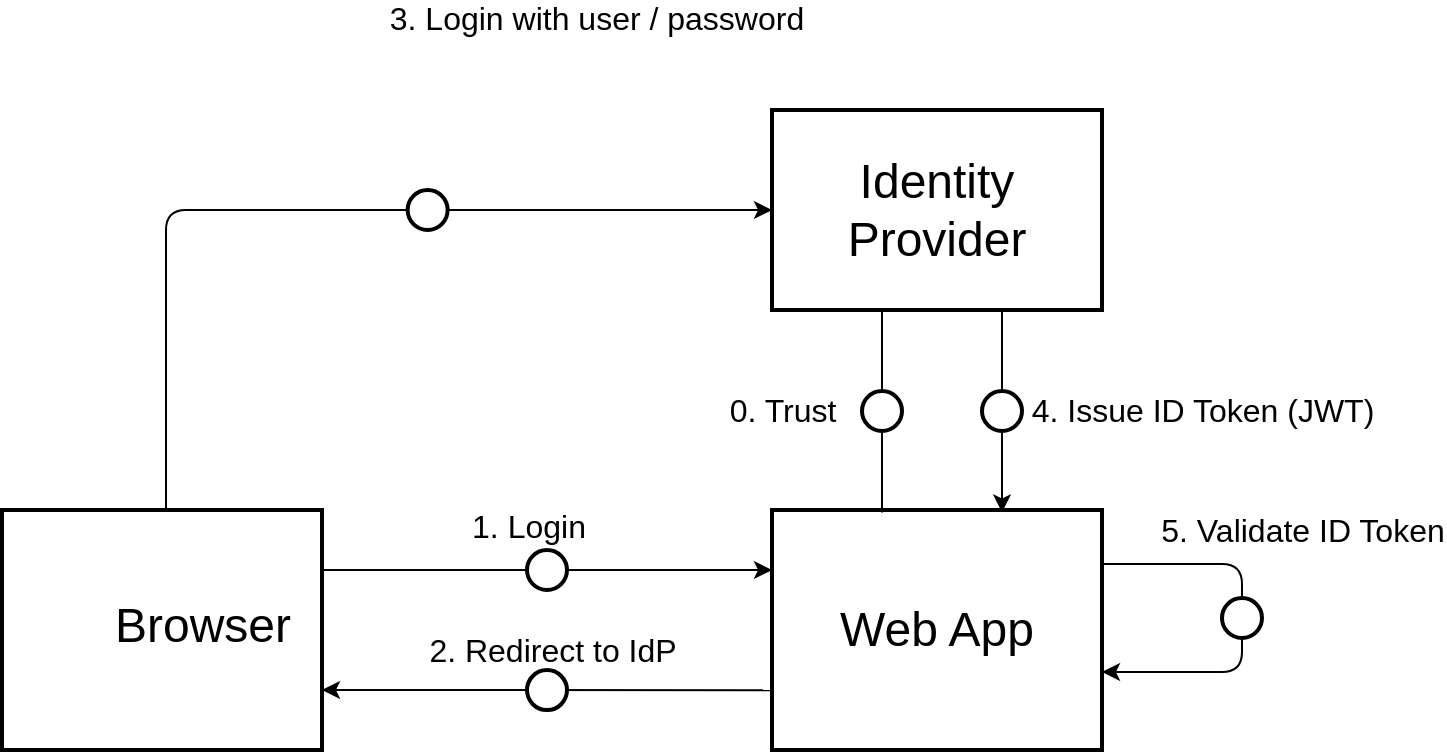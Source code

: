 <mxfile version="13.6.2" type="device"><diagram id="0zw1ocKlnO8WPTwlM6pe" name="Page-1"><mxGraphModel dx="1106" dy="1003" grid="1" gridSize="10" guides="1" tooltips="1" connect="1" arrows="1" fold="1" page="1" pageScale="1" pageWidth="850" pageHeight="1100" math="0" shadow="0"><root><mxCell id="0"/><mxCell id="1" parent="0"/><mxCell id="4vl7KU5Kmgvf35vjx0Rt-3" value="&lt;font style=&quot;font-size: 24px&quot;&gt;Identity Provider&lt;/font&gt;" style="shape=tamBDlibrary.agent2;rounded=0;whiteSpace=wrap;html=1;strokeWidth=2;humanx=0.5;humany=0.5;multiple=0;human=0;" parent="1" vertex="1"><mxGeometry x="425" y="280" width="165" height="100" as="geometry"/></mxCell><mxCell id="4vl7KU5Kmgvf35vjx0Rt-4" value="&lt;font style=&quot;font-size: 24px&quot;&gt;Web App&lt;/font&gt;" style="shape=tamBDlibrary.agent2;rounded=0;whiteSpace=wrap;html=1;strokeWidth=2;humanx=0.5;humany=0.5;multiple=0;human=0;" parent="1" vertex="1"><mxGeometry x="425" y="480" width="165" height="120" as="geometry"/></mxCell><mxCell id="4vl7KU5Kmgvf35vjx0Rt-7" value="" style="group" parent="1" vertex="1" connectable="0"><mxGeometry x="40" y="480" width="160" height="120" as="geometry"/></mxCell><mxCell id="4vl7KU5Kmgvf35vjx0Rt-5" value="" style="shape=tamBDlibrary.agent2;rounded=0;whiteSpace=wrap;html=1;strokeWidth=2;humanx=0.2;humany=0.51;multiple=0;human=1;" parent="4vl7KU5Kmgvf35vjx0Rt-7" vertex="1"><mxGeometry width="160" height="120" as="geometry"/></mxCell><mxCell id="4vl7KU5Kmgvf35vjx0Rt-6" value="&lt;font style=&quot;font-size: 24px&quot;&gt;Browser&lt;/font&gt;" style="text;html=1;align=center;verticalAlign=middle;resizable=0;points=[];autosize=1;" parent="4vl7KU5Kmgvf35vjx0Rt-7" vertex="1"><mxGeometry x="50" y="48" width="100" height="20" as="geometry"/></mxCell><mxCell id="4vl7KU5Kmgvf35vjx0Rt-8" value="" style="startArrow=none;endArrow=classic;rounded=1;endFill=1;entryX=0;entryY=0.175;entryDx=0;entryDy=0;entryPerimeter=0;" parent="1" edge="1"><mxGeometry relative="1" as="geometry"><mxPoint x="200" y="510" as="sourcePoint"/><mxPoint x="425" y="510" as="targetPoint"/></mxGeometry></mxCell><mxCell id="4vl7KU5Kmgvf35vjx0Rt-10" value="&lt;font style=&quot;font-size: 16px&quot;&gt;1. Login&lt;/font&gt;" style="edgeLabel;html=1;align=center;verticalAlign=middle;resizable=0;points=[];" parent="4vl7KU5Kmgvf35vjx0Rt-8" vertex="1" connectable="0"><mxGeometry x="-0.394" relative="1" as="geometry"><mxPoint x="34.96" y="-22.7" as="offset"/></mxGeometry></mxCell><mxCell id="4vl7KU5Kmgvf35vjx0Rt-9" value="" style="ellipse;whiteSpace=wrap;html=1;aspect=fixed;strokeColor=#000000;strokeWidth=2;fillColor=#FFFFFF;gradientColor=none;shadow=0;" parent="4vl7KU5Kmgvf35vjx0Rt-8" connectable="0" vertex="1"><mxGeometry width="20" height="20" relative="1" as="geometry"><mxPoint x="-10" y="-10" as="offset"/></mxGeometry></mxCell><mxCell id="4vl7KU5Kmgvf35vjx0Rt-11" value="" style="startArrow=classic;endArrow=none;rounded=1;startFill=1;entryX=0;entryY=0.526;entryDx=0;entryDy=0;entryPerimeter=0;" parent="1" edge="1"><mxGeometry relative="1" as="geometry"><mxPoint x="200" y="570" as="sourcePoint"/><mxPoint x="425" y="570.12" as="targetPoint"/></mxGeometry></mxCell><mxCell id="4vl7KU5Kmgvf35vjx0Rt-14" value="&lt;font style=&quot;font-size: 16px&quot;&gt;2. Redirect to IdP&lt;/font&gt;" style="edgeLabel;html=1;align=center;verticalAlign=middle;resizable=0;points=[];" parent="4vl7KU5Kmgvf35vjx0Rt-11" vertex="1" connectable="0"><mxGeometry x="0.313" y="-1" relative="1" as="geometry"><mxPoint x="-33" y="-21.0" as="offset"/></mxGeometry></mxCell><mxCell id="4vl7KU5Kmgvf35vjx0Rt-12" value="" style="ellipse;whiteSpace=wrap;html=1;aspect=fixed;strokeColor=#000000;strokeWidth=2;fillColor=#FFFFFF;gradientColor=none;shadow=0;" parent="4vl7KU5Kmgvf35vjx0Rt-11" connectable="0" vertex="1"><mxGeometry width="20" height="20" relative="1" as="geometry"><mxPoint x="-10" y="-10" as="offset"/></mxGeometry></mxCell><mxCell id="4vl7KU5Kmgvf35vjx0Rt-17" value="" style="edgeStyle=elbowEdgeStyle;elbow=vertical;startArrow=none;endArrow=classic;rounded=1;endFill=1;" parent="1" source="4vl7KU5Kmgvf35vjx0Rt-5" target="4vl7KU5Kmgvf35vjx0Rt-3" edge="1"><mxGeometry relative="1" as="geometry"><mxPoint x="290" y="380" as="sourcePoint"/><mxPoint x="390" y="380" as="targetPoint"/><Array as="points"><mxPoint x="122" y="330"/></Array></mxGeometry></mxCell><mxCell id="4vl7KU5Kmgvf35vjx0Rt-19" value="&lt;font style=&quot;font-size: 16px&quot;&gt;3. Login with user / password&lt;/font&gt;" style="edgeLabel;html=1;align=center;verticalAlign=middle;resizable=0;points=[];" parent="4vl7KU5Kmgvf35vjx0Rt-17" vertex="1" connectable="0"><mxGeometry x="-0.34" y="-77" relative="1" as="geometry"><mxPoint x="138" y="-97" as="offset"/></mxGeometry></mxCell><mxCell id="4vl7KU5Kmgvf35vjx0Rt-18" value="" style="ellipse;whiteSpace=wrap;html=1;aspect=fixed;strokeColor=#000000;strokeWidth=2;fillColor=#FFFFFF;gradientColor=none;shadow=0;" parent="4vl7KU5Kmgvf35vjx0Rt-17" connectable="0" vertex="1"><mxGeometry width="20" height="20" relative="1" as="geometry"><mxPoint x="44.32" y="-10" as="offset"/></mxGeometry></mxCell><mxCell id="4vl7KU5Kmgvf35vjx0Rt-24" value="" style="startArrow=none;endArrow=classic;rounded=1;entryX=0.5;entryY=0.01;entryDx=0;entryDy=0;entryPerimeter=0;endFill=1;startFill=0;" parent="1" edge="1"><mxGeometry relative="1" as="geometry"><mxPoint x="540" y="380" as="sourcePoint"/><mxPoint x="540" y="481.2" as="targetPoint"/></mxGeometry></mxCell><mxCell id="4vl7KU5Kmgvf35vjx0Rt-25" value="" style="ellipse;whiteSpace=wrap;html=1;aspect=fixed;strokeColor=#000000;strokeWidth=2;fillColor=#FFFFFF;gradientColor=none;shadow=0;" parent="4vl7KU5Kmgvf35vjx0Rt-24" connectable="0" vertex="1"><mxGeometry width="20" height="20" relative="1" as="geometry"><mxPoint x="-10" y="-10" as="offset"/></mxGeometry></mxCell><mxCell id="4vl7KU5Kmgvf35vjx0Rt-26" value="&lt;font style=&quot;font-size: 16px&quot;&gt;4. Issue ID Token (JWT)&lt;/font&gt;" style="edgeLabel;html=1;align=center;verticalAlign=middle;resizable=0;points=[];" parent="4vl7KU5Kmgvf35vjx0Rt-24" vertex="1" connectable="0"><mxGeometry x="-0.564" y="-1" relative="1" as="geometry"><mxPoint x="101" y="27.65" as="offset"/></mxGeometry></mxCell><mxCell id="SsWxT2U9zvCxaLZSciMn-3" value="" style="edgeStyle=elbowEdgeStyle;elbow=vertical;startArrow=none;endArrow=classic;rounded=1;exitX=1;exitY=0.225;exitDx=0;exitDy=0;exitPerimeter=0;entryX=1;entryY=0.675;entryDx=0;entryDy=0;entryPerimeter=0;endFill=1;" parent="1" source="4vl7KU5Kmgvf35vjx0Rt-4" target="4vl7KU5Kmgvf35vjx0Rt-4" edge="1"><mxGeometry relative="1" as="geometry"><mxPoint x="620" y="570" as="sourcePoint"/><mxPoint x="720" y="570" as="targetPoint"/><Array as="points"><mxPoint x="660" y="530"/><mxPoint x="720" y="550"/></Array></mxGeometry></mxCell><mxCell id="SsWxT2U9zvCxaLZSciMn-4" value="" style="ellipse;whiteSpace=wrap;html=1;aspect=fixed;strokeColor=#000000;strokeWidth=2;fillColor=#FFFFFF;gradientColor=none;shadow=0;" parent="SsWxT2U9zvCxaLZSciMn-3" connectable="0" vertex="1"><mxGeometry width="20" height="20" relative="1" as="geometry"><mxPoint x="-10" y="-10" as="offset"/></mxGeometry></mxCell><mxCell id="SsWxT2U9zvCxaLZSciMn-5" value="&lt;font style=&quot;font-size: 16px&quot;&gt;5. Validate ID Token&lt;/font&gt;" style="edgeLabel;html=1;align=center;verticalAlign=middle;resizable=0;points=[];" parent="SsWxT2U9zvCxaLZSciMn-3" vertex="1" connectable="0"><mxGeometry x="0.247" y="-1" relative="1" as="geometry"><mxPoint x="31" y="-68" as="offset"/></mxGeometry></mxCell><mxCell id="z8BGQsl52tGxZ9zcNVk0-2" value="" style="startArrow=none;endArrow=none;rounded=1;entryX=0.5;entryY=0.01;entryDx=0;entryDy=0;entryPerimeter=0;endFill=0;startFill=0;" edge="1" parent="1"><mxGeometry relative="1" as="geometry"><mxPoint x="480" y="380" as="sourcePoint"/><mxPoint x="480" y="481.2" as="targetPoint"/></mxGeometry></mxCell><mxCell id="z8BGQsl52tGxZ9zcNVk0-3" value="" style="ellipse;whiteSpace=wrap;html=1;aspect=fixed;strokeColor=#000000;strokeWidth=2;fillColor=#FFFFFF;gradientColor=none;shadow=0;" connectable="0" vertex="1" parent="z8BGQsl52tGxZ9zcNVk0-2"><mxGeometry width="20" height="20" relative="1" as="geometry"><mxPoint x="-10" y="-10" as="offset"/></mxGeometry></mxCell><mxCell id="z8BGQsl52tGxZ9zcNVk0-4" value="&lt;font style=&quot;font-size: 16px&quot;&gt;0. Trust&lt;/font&gt;" style="edgeLabel;html=1;align=center;verticalAlign=middle;resizable=0;points=[];" vertex="1" connectable="0" parent="z8BGQsl52tGxZ9zcNVk0-2"><mxGeometry x="-0.564" y="-1" relative="1" as="geometry"><mxPoint x="-49" y="27.65" as="offset"/></mxGeometry></mxCell></root></mxGraphModel></diagram></mxfile>